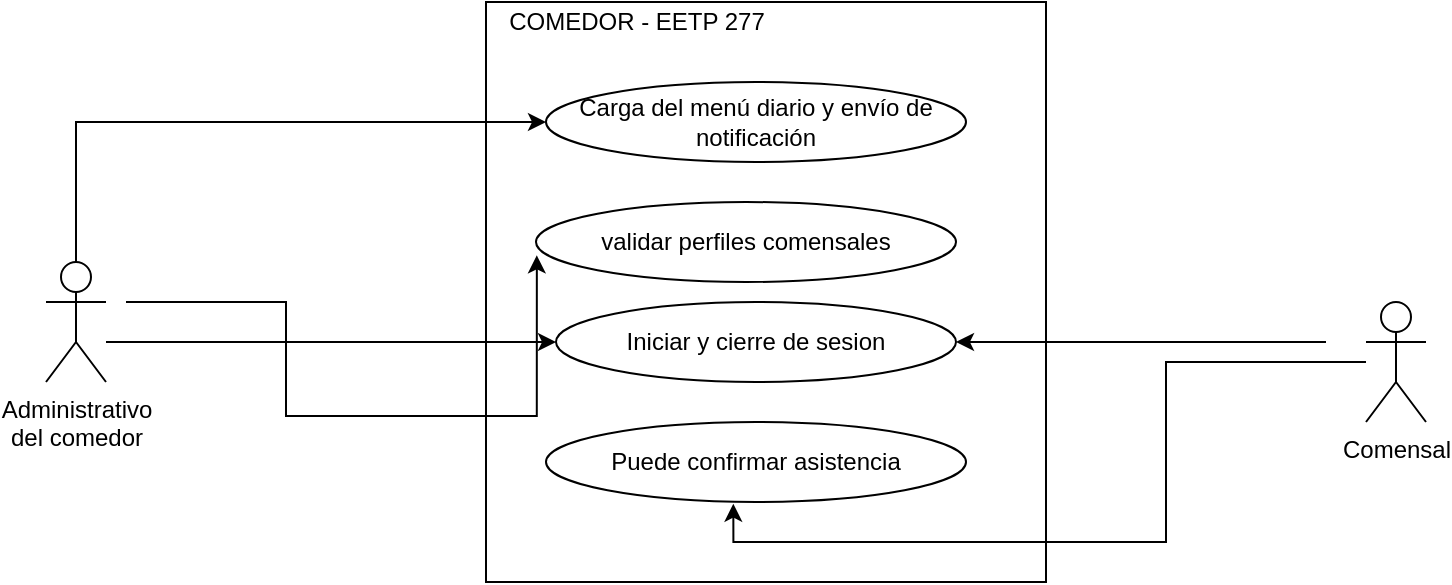 <mxfile version="17.4.5" type="github">
  <diagram name="Page-1" id="e7e014a7-5840-1c2e-5031-d8a46d1fe8dd">
    <mxGraphModel dx="1108" dy="486" grid="1" gridSize="10" guides="1" tooltips="1" connect="1" arrows="1" fold="1" page="1" pageScale="1" pageWidth="1169" pageHeight="826" background="none" math="0" shadow="0">
      <root>
        <mxCell id="0" />
        <mxCell id="1" parent="0" />
        <mxCell id="D-PA6zkONpYSLqW8BzD_-41" value="" style="rounded=0;whiteSpace=wrap;html=1;" vertex="1" parent="1">
          <mxGeometry x="270" y="40" width="280" height="290" as="geometry" />
        </mxCell>
        <mxCell id="D-PA6zkONpYSLqW8BzD_-50" value="Carga del menú diario y envío de notificación" style="ellipse;whiteSpace=wrap;html=1;" vertex="1" parent="1">
          <mxGeometry x="300" y="80" width="210" height="40" as="geometry" />
        </mxCell>
        <mxCell id="D-PA6zkONpYSLqW8BzD_-57" style="edgeStyle=orthogonalEdgeStyle;rounded=0;orthogonalLoop=1;jettySize=auto;html=1;entryX=0.002;entryY=0.667;entryDx=0;entryDy=0;entryPerimeter=0;" edge="1" parent="1" target="D-PA6zkONpYSLqW8BzD_-56">
          <mxGeometry relative="1" as="geometry">
            <mxPoint x="90" y="190" as="sourcePoint" />
            <Array as="points">
              <mxPoint x="170" y="190" />
              <mxPoint x="170" y="247" />
            </Array>
          </mxGeometry>
        </mxCell>
        <mxCell id="D-PA6zkONpYSLqW8BzD_-63" style="edgeStyle=orthogonalEdgeStyle;rounded=0;orthogonalLoop=1;jettySize=auto;html=1;entryX=0;entryY=0.5;entryDx=0;entryDy=0;" edge="1" parent="1" source="D-PA6zkONpYSLqW8BzD_-52" target="D-PA6zkONpYSLqW8BzD_-59">
          <mxGeometry relative="1" as="geometry">
            <Array as="points">
              <mxPoint x="140" y="210" />
              <mxPoint x="140" y="210" />
            </Array>
          </mxGeometry>
        </mxCell>
        <mxCell id="D-PA6zkONpYSLqW8BzD_-67" style="edgeStyle=orthogonalEdgeStyle;rounded=0;orthogonalLoop=1;jettySize=auto;html=1;" edge="1" parent="1" source="D-PA6zkONpYSLqW8BzD_-52" target="D-PA6zkONpYSLqW8BzD_-50">
          <mxGeometry relative="1" as="geometry">
            <Array as="points">
              <mxPoint x="65" y="100" />
            </Array>
          </mxGeometry>
        </mxCell>
        <mxCell id="D-PA6zkONpYSLqW8BzD_-52" value="Administrativo &lt;br&gt;del comedor" style="shape=umlActor;verticalLabelPosition=bottom;verticalAlign=top;html=1;" vertex="1" parent="1">
          <mxGeometry x="50" y="170" width="30" height="60" as="geometry" />
        </mxCell>
        <mxCell id="D-PA6zkONpYSLqW8BzD_-61" style="edgeStyle=orthogonalEdgeStyle;rounded=0;orthogonalLoop=1;jettySize=auto;html=1;entryX=0.446;entryY=1.021;entryDx=0;entryDy=0;entryPerimeter=0;" edge="1" parent="1" source="D-PA6zkONpYSLqW8BzD_-55" target="D-PA6zkONpYSLqW8BzD_-60">
          <mxGeometry relative="1" as="geometry" />
        </mxCell>
        <mxCell id="D-PA6zkONpYSLqW8BzD_-64" style="edgeStyle=orthogonalEdgeStyle;rounded=0;orthogonalLoop=1;jettySize=auto;html=1;entryX=1;entryY=0.5;entryDx=0;entryDy=0;" edge="1" parent="1" target="D-PA6zkONpYSLqW8BzD_-59">
          <mxGeometry relative="1" as="geometry">
            <mxPoint x="690" y="210" as="sourcePoint" />
            <Array as="points">
              <mxPoint x="650" y="210" />
              <mxPoint x="650" y="210" />
            </Array>
          </mxGeometry>
        </mxCell>
        <mxCell id="D-PA6zkONpYSLqW8BzD_-55" value="Comensal" style="shape=umlActor;verticalLabelPosition=bottom;verticalAlign=top;html=1;" vertex="1" parent="1">
          <mxGeometry x="710" y="190" width="30" height="60" as="geometry" />
        </mxCell>
        <mxCell id="D-PA6zkONpYSLqW8BzD_-56" value="validar perfiles comensales" style="ellipse;whiteSpace=wrap;html=1;" vertex="1" parent="1">
          <mxGeometry x="295" y="140" width="210" height="40" as="geometry" />
        </mxCell>
        <mxCell id="D-PA6zkONpYSLqW8BzD_-59" value="Iniciar y cierre de sesion" style="ellipse;whiteSpace=wrap;html=1;" vertex="1" parent="1">
          <mxGeometry x="305" y="190" width="200" height="40" as="geometry" />
        </mxCell>
        <mxCell id="D-PA6zkONpYSLqW8BzD_-60" value="Puede confirmar asistencia" style="ellipse;whiteSpace=wrap;html=1;" vertex="1" parent="1">
          <mxGeometry x="300" y="250" width="210" height="40" as="geometry" />
        </mxCell>
        <mxCell id="D-PA6zkONpYSLqW8BzD_-66" value="COMEDOR - EETP 277" style="text;html=1;resizable=0;autosize=1;align=center;verticalAlign=middle;points=[];fillColor=none;strokeColor=none;rounded=0;" vertex="1" parent="1">
          <mxGeometry x="275" y="40" width="140" height="20" as="geometry" />
        </mxCell>
      </root>
    </mxGraphModel>
  </diagram>
</mxfile>

